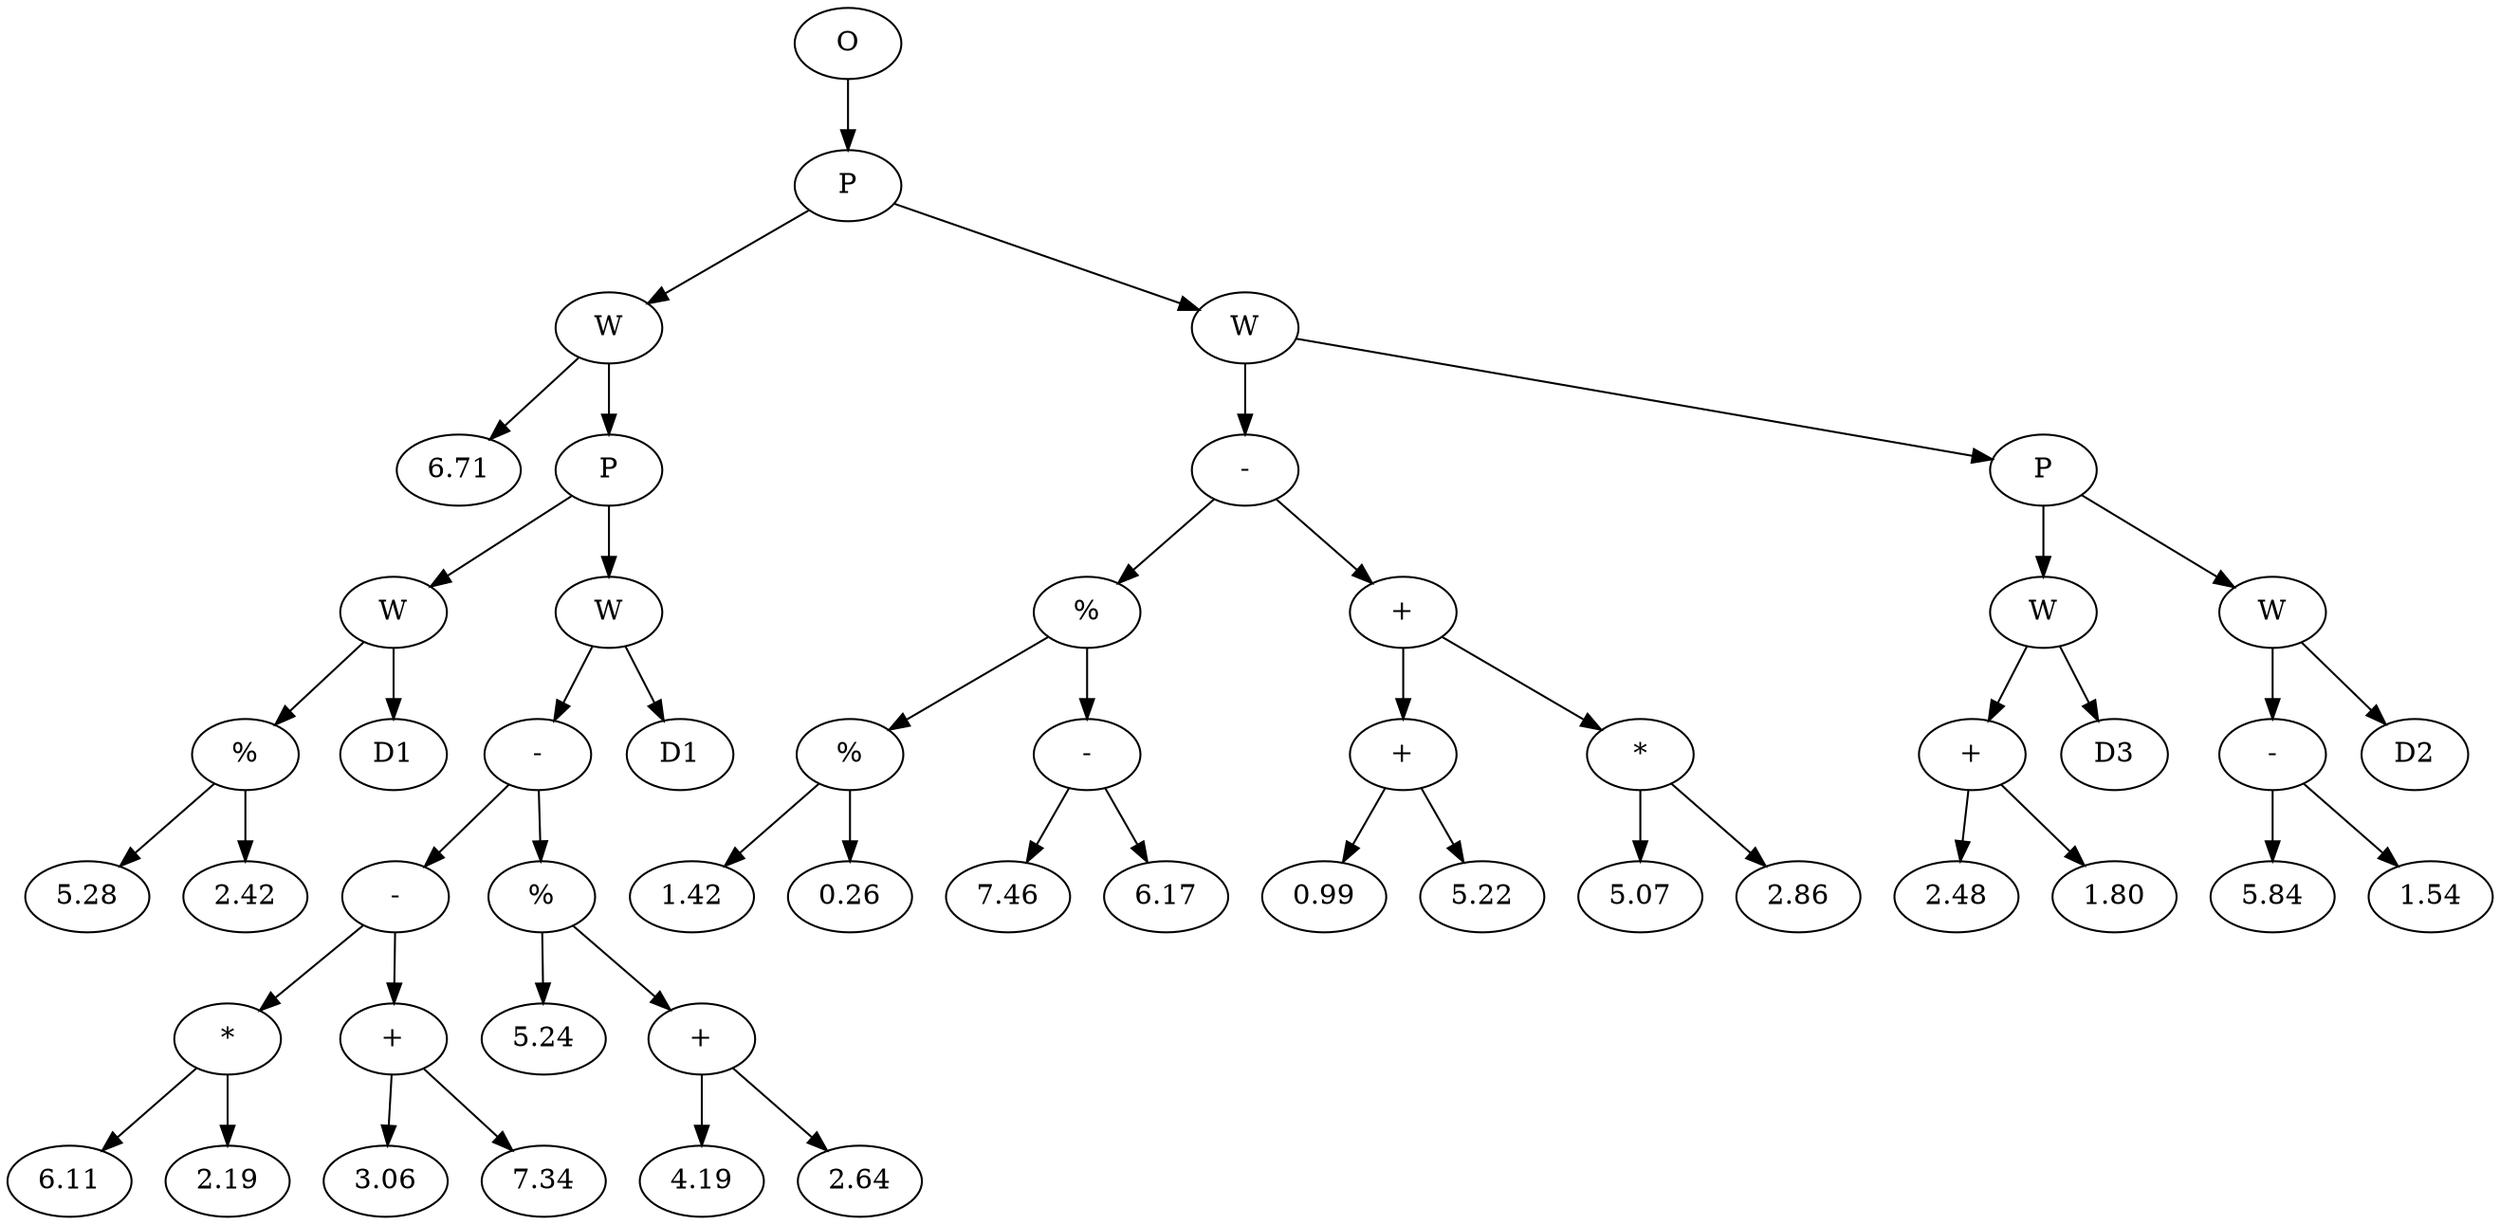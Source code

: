 // Tree
digraph {
	7636340 [label=O]
	7636341 [label=P]
	7636340 -> 7636341
	7636342 [label=W]
	7636341 -> 7636342
	7636343 [label=6.71]
	7636342 -> 7636343
	7636344 [label=P]
	7636342 -> 7636344
	7636345 [label=W]
	7636344 -> 7636345
	7636346 [label="%"]
	7636345 -> 7636346
	7636347 [label=5.28]
	7636346 -> 7636347
	7636348 [label=2.42]
	7636346 -> 7636348
	7636349 [label=D1]
	7636345 -> 7636349
	7636350 [label=W]
	7636344 -> 7636350
	7636351 [label="-"]
	7636350 -> 7636351
	7636352 [label="-"]
	7636351 -> 7636352
	7636353 [label="*"]
	7636352 -> 7636353
	7636354 [label=6.11]
	7636353 -> 7636354
	7636355 [label=2.19]
	7636353 -> 7636355
	7636356 [label="+"]
	7636352 -> 7636356
	7636357 [label=3.06]
	7636356 -> 7636357
	7636358 [label=7.34]
	7636356 -> 7636358
	7636359 [label="%"]
	7636351 -> 7636359
	7636360 [label=5.24]
	7636359 -> 7636360
	7636361 [label="+"]
	7636359 -> 7636361
	7636362 [label=4.19]
	7636361 -> 7636362
	7636363 [label=2.64]
	7636361 -> 7636363
	7636364 [label=D1]
	7636350 -> 7636364
	7636365 [label=W]
	7636341 -> 7636365
	7636366 [label="-"]
	7636365 -> 7636366
	7636367 [label="%"]
	7636366 -> 7636367
	7636368 [label="%"]
	7636367 -> 7636368
	7636369 [label=1.42]
	7636368 -> 7636369
	7636370 [label=0.26]
	7636368 -> 7636370
	7636371 [label="-"]
	7636367 -> 7636371
	7636372 [label=7.46]
	7636371 -> 7636372
	7636373 [label=6.17]
	7636371 -> 7636373
	7636374 [label="+"]
	7636366 -> 7636374
	7636375 [label="+"]
	7636374 -> 7636375
	7636376 [label=0.99]
	7636375 -> 7636376
	7636377 [label=5.22]
	7636375 -> 7636377
	7636378 [label="*"]
	7636374 -> 7636378
	7636379 [label=5.07]
	7636378 -> 7636379
	7636380 [label=2.86]
	7636378 -> 7636380
	7636381 [label=P]
	7636365 -> 7636381
	7636382 [label=W]
	7636381 -> 7636382
	7636383 [label="+"]
	7636382 -> 7636383
	7636384 [label=2.48]
	7636383 -> 7636384
	7636385 [label=1.80]
	7636383 -> 7636385
	7636386 [label=D3]
	7636382 -> 7636386
	7636387 [label=W]
	7636381 -> 7636387
	7636388 [label="-"]
	7636387 -> 7636388
	7636389 [label=5.84]
	7636388 -> 7636389
	7636390 [label=1.54]
	7636388 -> 7636390
	7636391 [label=D2]
	7636387 -> 7636391
}
